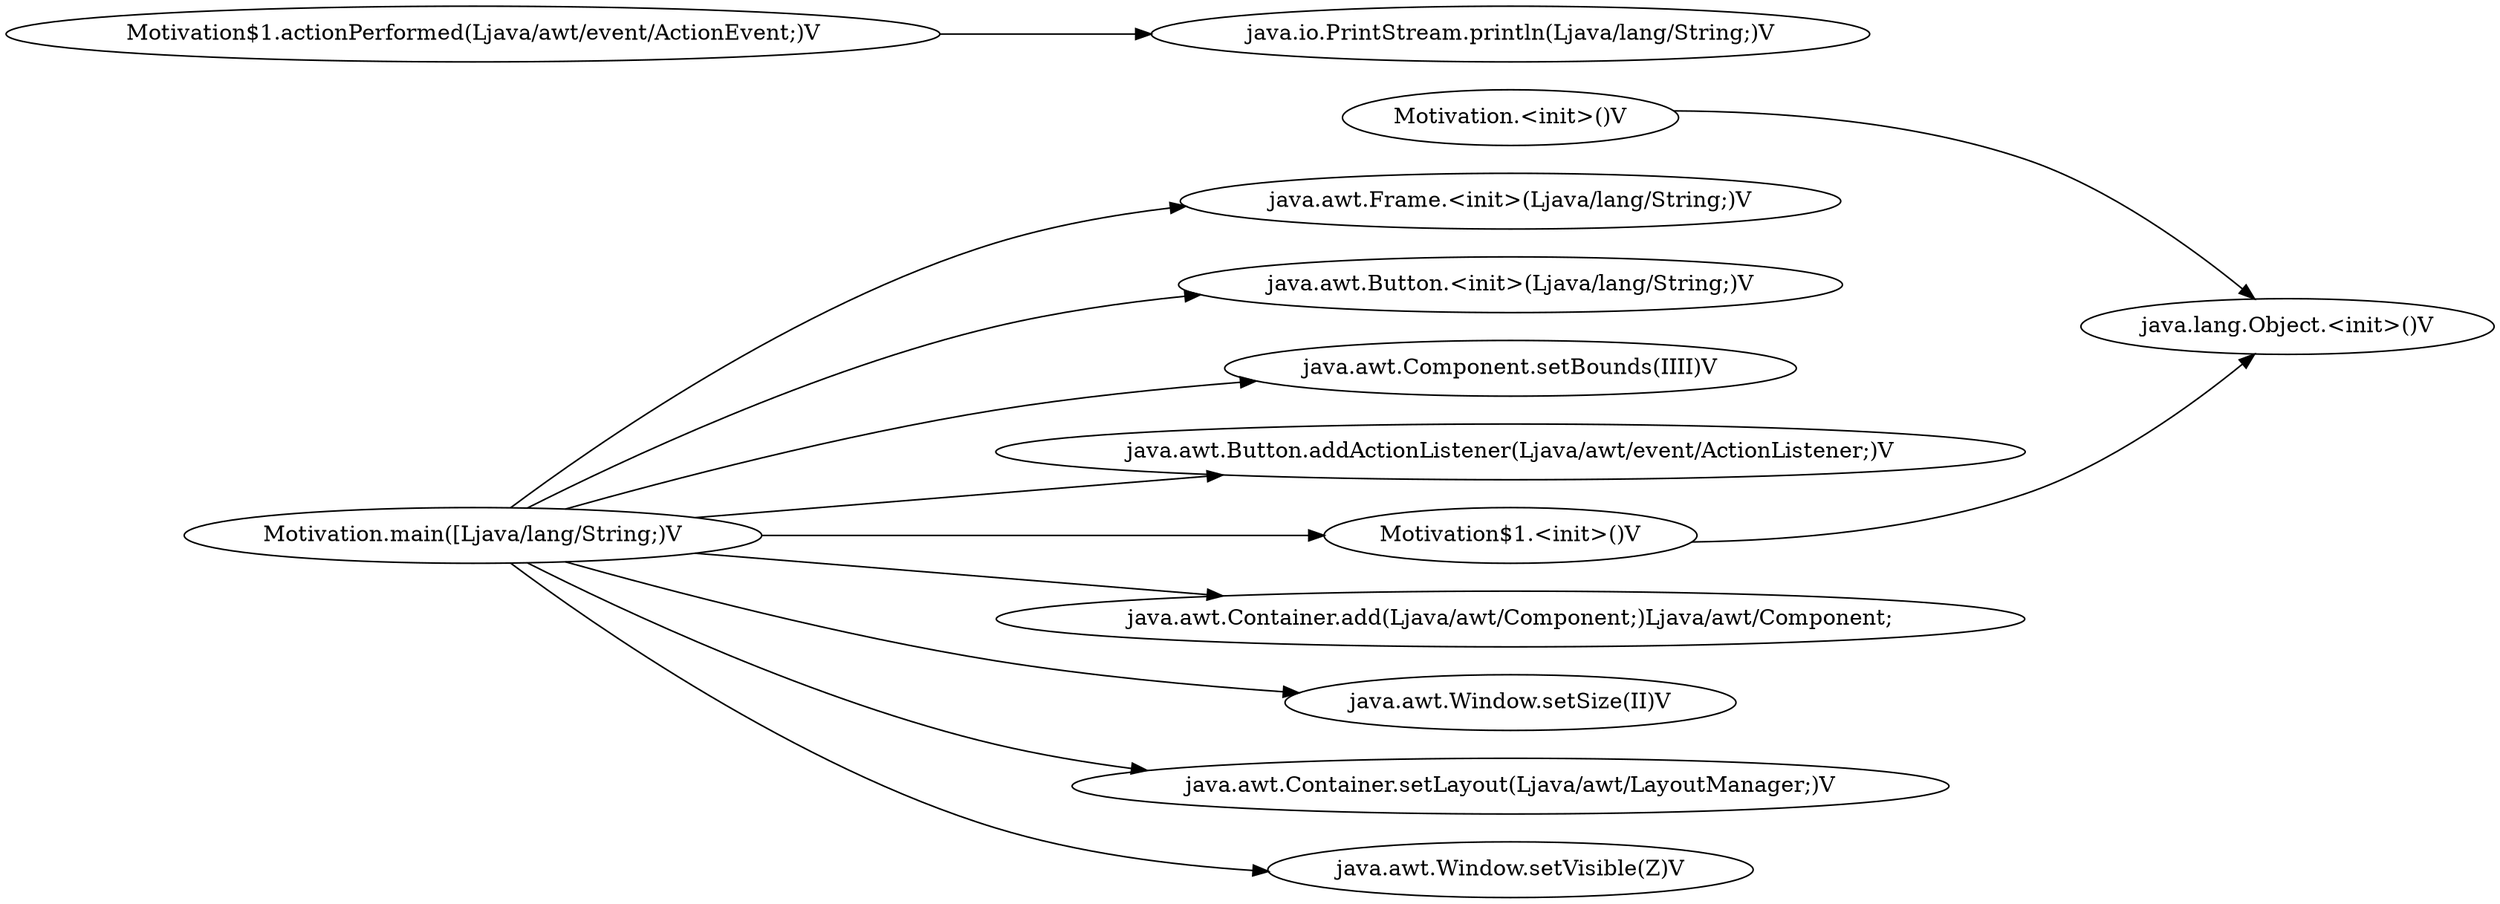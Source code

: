 digraph graphname {
rankdir="LR";
117 [label="Motivation.<init>()V"]
118 [label="java.lang.Object.<init>()V"]
120 [label="Motivation.main([Ljava/lang/String;)V"]
133 [label="java.awt.Frame.<init>(Ljava/lang/String;)V"]
138 [label="java.awt.Button.<init>(Ljava/lang/String;)V"]
140 [label="java.awt.Component.setBounds(IIII)V"]
142 [label="java.awt.Button.addActionListener(Ljava/awt/event/ActionListener;)V"]
147 [label="Motivation$1.<init>()V"]
150 [label="Motivation$1.actionPerformed(Ljava/awt/event/ActionEvent;)V"]
155 [label="java.io.PrintStream.println(Ljava/lang/String;)V"]
159 [label="java.awt.Container.add(Ljava/awt/Component;)Ljava/awt/Component;"]
161 [label="java.awt.Window.setSize(II)V"]
163 [label="java.awt.Container.setLayout(Ljava/awt/LayoutManager;)V"]
165 [label="java.awt.Window.setVisible(Z)V"]
117 -> 118
120 -> 133
120 -> 138
120 -> 140
120 -> 142
120 -> 147
120 -> 159
120 -> 161
120 -> 163
120 -> 165
147 -> 118
150 -> 155
}

